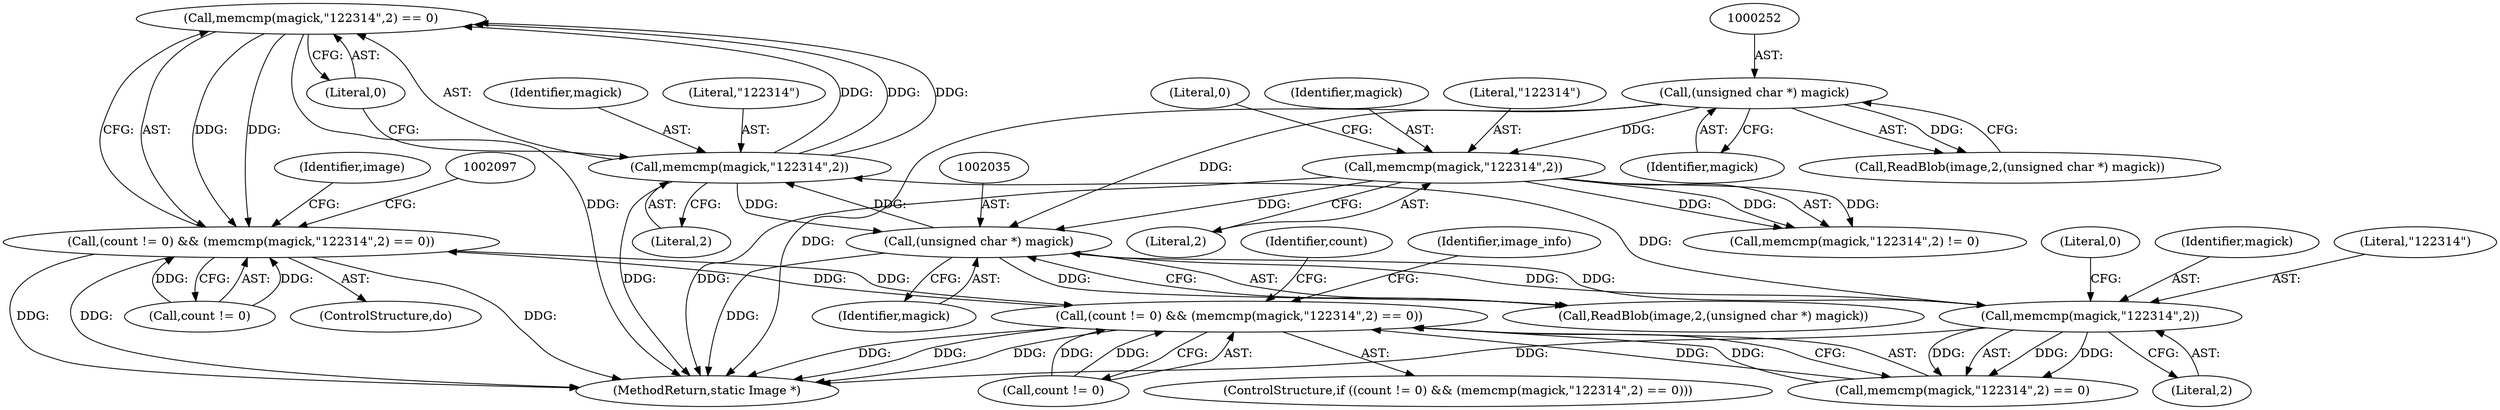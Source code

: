 digraph "0_ImageMagick_7fdf9ea808caa3c81a0eb42656e5fafc59084198@API" {
"1002090" [label="(Call,memcmp(magick,\"\122\314\",2) == 0)"];
"1002091" [label="(Call,memcmp(magick,\"\122\314\",2))"];
"1002034" [label="(Call,(unsigned char *) magick)"];
"1000251" [label="(Call,(unsigned char *) magick)"];
"1002043" [label="(Call,memcmp(magick,\"\122\314\",2))"];
"1000260" [label="(Call,memcmp(magick,\"\122\314\",2))"];
"1002086" [label="(Call,(count != 0) && (memcmp(magick,\"\122\314\",2) == 0))"];
"1002038" [label="(Call,(count != 0) && (memcmp(magick,\"\122\314\",2) == 0))"];
"1002038" [label="(Call,(count != 0) && (memcmp(magick,\"\122\314\",2) == 0))"];
"1002043" [label="(Call,memcmp(magick,\"\122\314\",2))"];
"1002086" [label="(Call,(count != 0) && (memcmp(magick,\"\122\314\",2) == 0))"];
"1002095" [label="(Literal,0)"];
"1000273" [label="(Identifier,image)"];
"1000248" [label="(Call,ReadBlob(image,2,(unsigned char *) magick))"];
"1002045" [label="(Literal,\"\122\314\")"];
"1002031" [label="(Call,ReadBlob(image,2,(unsigned char *) magick))"];
"1002034" [label="(Call,(unsigned char *) magick)"];
"1000251" [label="(Call,(unsigned char *) magick)"];
"1002039" [label="(Call,count != 0)"];
"1002094" [label="(Literal,2)"];
"1002047" [label="(Literal,0)"];
"1000264" [label="(Literal,0)"];
"1002092" [label="(Identifier,magick)"];
"1002037" [label="(ControlStructure,if ((count != 0) && (memcmp(magick,\"\122\314\",2) == 0)))"];
"1002042" [label="(Call,memcmp(magick,\"\122\314\",2) == 0)"];
"1002093" [label="(Literal,\"\122\314\")"];
"1002044" [label="(Identifier,magick)"];
"1002087" [label="(Call,count != 0)"];
"1002046" [label="(Literal,2)"];
"1000253" [label="(Identifier,magick)"];
"1000268" [label="(ControlStructure,do)"];
"1000263" [label="(Literal,2)"];
"1000260" [label="(Call,memcmp(magick,\"\122\314\",2))"];
"1002091" [label="(Call,memcmp(magick,\"\122\314\",2))"];
"1002036" [label="(Identifier,magick)"];
"1000261" [label="(Identifier,magick)"];
"1002103" [label="(MethodReturn,static Image *)"];
"1002088" [label="(Identifier,count)"];
"1002050" [label="(Identifier,image_info)"];
"1000259" [label="(Call,memcmp(magick,\"\122\314\",2) != 0)"];
"1000262" [label="(Literal,\"\122\314\")"];
"1002090" [label="(Call,memcmp(magick,\"\122\314\",2) == 0)"];
"1002090" -> "1002086"  [label="AST: "];
"1002090" -> "1002095"  [label="CFG: "];
"1002091" -> "1002090"  [label="AST: "];
"1002095" -> "1002090"  [label="AST: "];
"1002086" -> "1002090"  [label="CFG: "];
"1002090" -> "1002103"  [label="DDG: "];
"1002090" -> "1002086"  [label="DDG: "];
"1002090" -> "1002086"  [label="DDG: "];
"1002091" -> "1002090"  [label="DDG: "];
"1002091" -> "1002090"  [label="DDG: "];
"1002091" -> "1002090"  [label="DDG: "];
"1002091" -> "1002094"  [label="CFG: "];
"1002092" -> "1002091"  [label="AST: "];
"1002093" -> "1002091"  [label="AST: "];
"1002094" -> "1002091"  [label="AST: "];
"1002095" -> "1002091"  [label="CFG: "];
"1002091" -> "1002103"  [label="DDG: "];
"1002091" -> "1002034"  [label="DDG: "];
"1002034" -> "1002091"  [label="DDG: "];
"1002043" -> "1002091"  [label="DDG: "];
"1002034" -> "1002031"  [label="AST: "];
"1002034" -> "1002036"  [label="CFG: "];
"1002035" -> "1002034"  [label="AST: "];
"1002036" -> "1002034"  [label="AST: "];
"1002031" -> "1002034"  [label="CFG: "];
"1002034" -> "1002103"  [label="DDG: "];
"1002034" -> "1002031"  [label="DDG: "];
"1000251" -> "1002034"  [label="DDG: "];
"1002043" -> "1002034"  [label="DDG: "];
"1000260" -> "1002034"  [label="DDG: "];
"1002034" -> "1002043"  [label="DDG: "];
"1000251" -> "1000248"  [label="AST: "];
"1000251" -> "1000253"  [label="CFG: "];
"1000252" -> "1000251"  [label="AST: "];
"1000253" -> "1000251"  [label="AST: "];
"1000248" -> "1000251"  [label="CFG: "];
"1000251" -> "1002103"  [label="DDG: "];
"1000251" -> "1000248"  [label="DDG: "];
"1000251" -> "1000260"  [label="DDG: "];
"1002043" -> "1002042"  [label="AST: "];
"1002043" -> "1002046"  [label="CFG: "];
"1002044" -> "1002043"  [label="AST: "];
"1002045" -> "1002043"  [label="AST: "];
"1002046" -> "1002043"  [label="AST: "];
"1002047" -> "1002043"  [label="CFG: "];
"1002043" -> "1002103"  [label="DDG: "];
"1002043" -> "1002042"  [label="DDG: "];
"1002043" -> "1002042"  [label="DDG: "];
"1002043" -> "1002042"  [label="DDG: "];
"1000260" -> "1000259"  [label="AST: "];
"1000260" -> "1000263"  [label="CFG: "];
"1000261" -> "1000260"  [label="AST: "];
"1000262" -> "1000260"  [label="AST: "];
"1000263" -> "1000260"  [label="AST: "];
"1000264" -> "1000260"  [label="CFG: "];
"1000260" -> "1002103"  [label="DDG: "];
"1000260" -> "1000259"  [label="DDG: "];
"1000260" -> "1000259"  [label="DDG: "];
"1000260" -> "1000259"  [label="DDG: "];
"1002086" -> "1000268"  [label="AST: "];
"1002086" -> "1002087"  [label="CFG: "];
"1002087" -> "1002086"  [label="AST: "];
"1000273" -> "1002086"  [label="CFG: "];
"1002097" -> "1002086"  [label="CFG: "];
"1002086" -> "1002103"  [label="DDG: "];
"1002086" -> "1002103"  [label="DDG: "];
"1002086" -> "1002103"  [label="DDG: "];
"1002086" -> "1002038"  [label="DDG: "];
"1002087" -> "1002086"  [label="DDG: "];
"1002087" -> "1002086"  [label="DDG: "];
"1002038" -> "1002086"  [label="DDG: "];
"1002038" -> "1002037"  [label="AST: "];
"1002038" -> "1002039"  [label="CFG: "];
"1002038" -> "1002042"  [label="CFG: "];
"1002039" -> "1002038"  [label="AST: "];
"1002042" -> "1002038"  [label="AST: "];
"1002088" -> "1002038"  [label="CFG: "];
"1002050" -> "1002038"  [label="CFG: "];
"1002038" -> "1002103"  [label="DDG: "];
"1002038" -> "1002103"  [label="DDG: "];
"1002038" -> "1002103"  [label="DDG: "];
"1002039" -> "1002038"  [label="DDG: "];
"1002039" -> "1002038"  [label="DDG: "];
"1002042" -> "1002038"  [label="DDG: "];
"1002042" -> "1002038"  [label="DDG: "];
}
